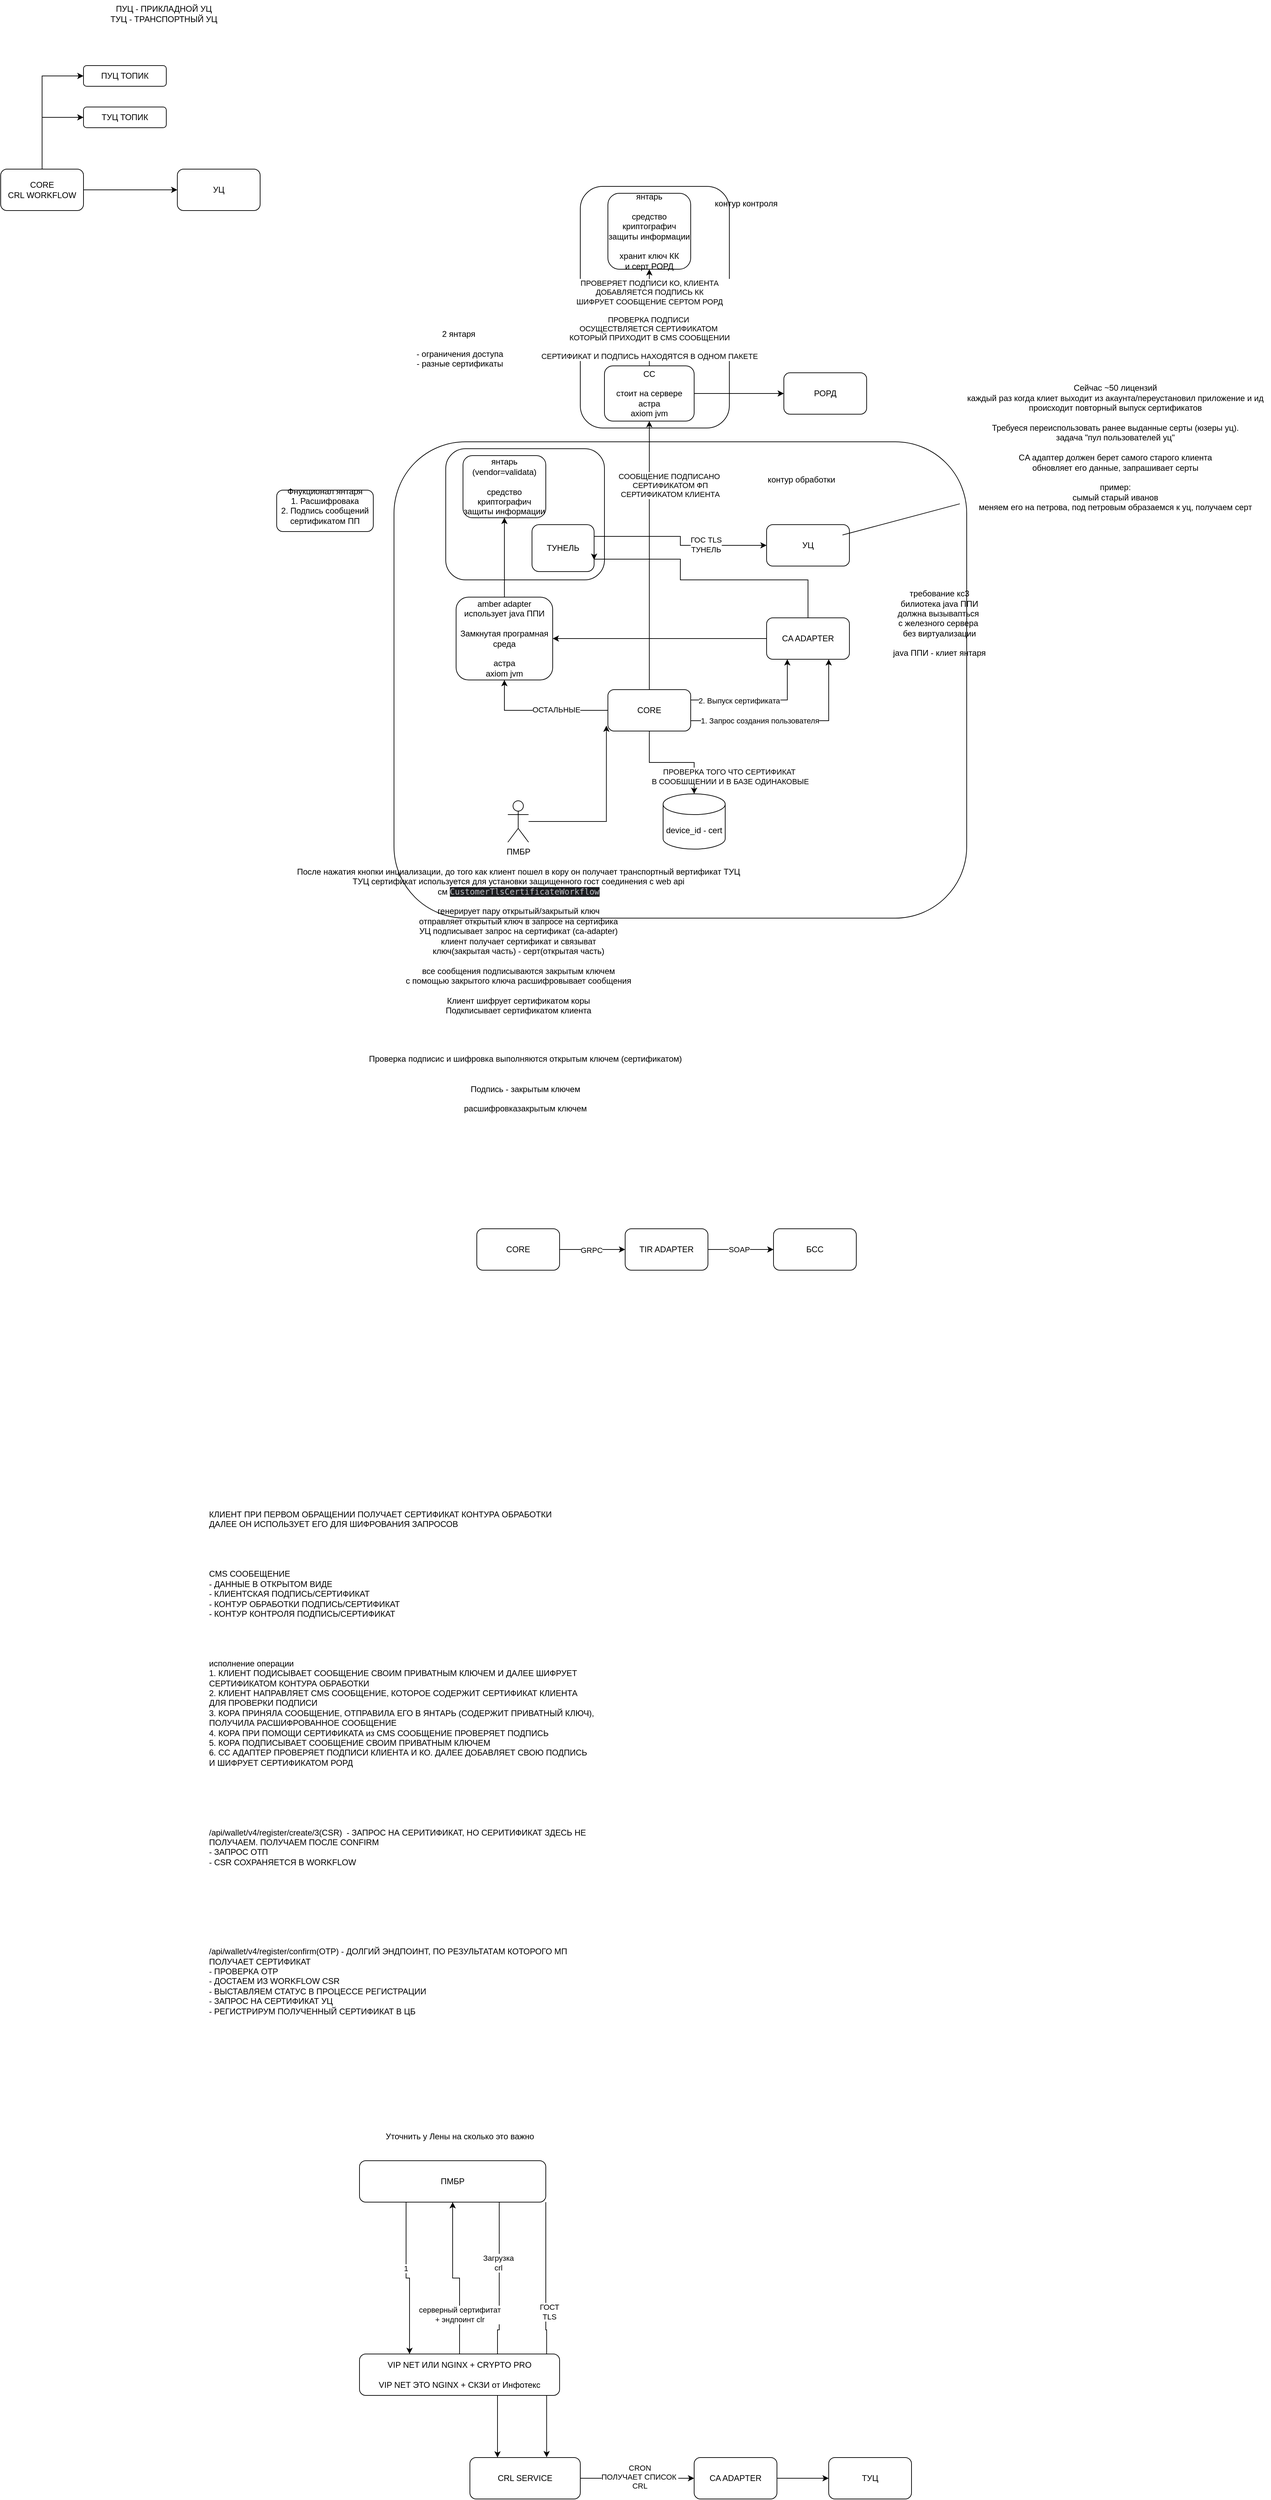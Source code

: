 <mxfile version="26.0.4" pages="3">
  <diagram name="Страница — 1" id="pgvcaZ0Rv6buhrO1yxXQ">
    <mxGraphModel dx="2257" dy="825" grid="1" gridSize="10" guides="1" tooltips="1" connect="1" arrows="1" fold="1" page="1" pageScale="1" pageWidth="827" pageHeight="1169" math="0" shadow="0">
      <root>
        <mxCell id="0" />
        <mxCell id="1" parent="0" />
        <mxCell id="4sIBM63_LyJVRaDMRHby-28" value="" style="rounded=1;whiteSpace=wrap;html=1;" parent="1" vertex="1">
          <mxGeometry x="40" y="750" width="830" height="690" as="geometry" />
        </mxCell>
        <mxCell id="4sIBM63_LyJVRaDMRHby-41" value="" style="rounded=1;whiteSpace=wrap;html=1;" parent="1" vertex="1">
          <mxGeometry x="115" y="760" width="230" height="190" as="geometry" />
        </mxCell>
        <mxCell id="4sIBM63_LyJVRaDMRHby-27" value="" style="rounded=1;whiteSpace=wrap;html=1;" parent="1" vertex="1">
          <mxGeometry x="310" y="380" width="216" height="350" as="geometry" />
        </mxCell>
        <mxCell id="4sIBM63_LyJVRaDMRHby-3" value="" style="edgeStyle=orthogonalEdgeStyle;rounded=0;orthogonalLoop=1;jettySize=auto;html=1;exitX=1;exitY=0.75;exitDx=0;exitDy=0;entryX=0.75;entryY=1;entryDx=0;entryDy=0;" parent="1" source="4sIBM63_LyJVRaDMRHby-1" target="4sIBM63_LyJVRaDMRHby-2" edge="1">
          <mxGeometry relative="1" as="geometry" />
        </mxCell>
        <mxCell id="4sIBM63_LyJVRaDMRHby-10" value="1. Запрос создания пользователя" style="edgeLabel;html=1;align=center;verticalAlign=middle;resizable=0;points=[];" parent="4sIBM63_LyJVRaDMRHby-3" vertex="1" connectable="0">
          <mxGeometry x="-0.263" y="1" relative="1" as="geometry">
            <mxPoint x="-7" y="1" as="offset" />
          </mxGeometry>
        </mxCell>
        <mxCell id="4sIBM63_LyJVRaDMRHby-5" value="" style="edgeStyle=orthogonalEdgeStyle;rounded=0;orthogonalLoop=1;jettySize=auto;html=1;" parent="1" source="4sIBM63_LyJVRaDMRHby-1" target="4sIBM63_LyJVRaDMRHby-4" edge="1">
          <mxGeometry relative="1" as="geometry" />
        </mxCell>
        <mxCell id="4sIBM63_LyJVRaDMRHby-48" value="СООБЩЕНИЕ ПОДПИСАНО&amp;nbsp;&lt;div&gt;СЕРТИФИКАТОМ ФП&lt;/div&gt;&lt;div&gt;СЕРТИФИКАТОМ КЛИЕНТА&lt;/div&gt;" style="edgeLabel;html=1;align=center;verticalAlign=middle;resizable=0;points=[];" parent="4sIBM63_LyJVRaDMRHby-5" vertex="1" connectable="0">
          <mxGeometry x="0.406" relative="1" as="geometry">
            <mxPoint x="30" y="-23" as="offset" />
          </mxGeometry>
        </mxCell>
        <mxCell id="4sIBM63_LyJVRaDMRHby-12" value="" style="edgeStyle=orthogonalEdgeStyle;rounded=0;orthogonalLoop=1;jettySize=auto;html=1;" parent="1" source="4sIBM63_LyJVRaDMRHby-1" target="4sIBM63_LyJVRaDMRHby-11" edge="1">
          <mxGeometry relative="1" as="geometry" />
        </mxCell>
        <mxCell id="4sIBM63_LyJVRaDMRHby-50" value="ПРОВЕРКА ТОГО ЧТО СЕРТИФИКАТ&amp;nbsp;&lt;div&gt;В СООБШЩЕНИИ И В БАЗЕ ОДИНАКОВЫЕ&lt;/div&gt;" style="edgeLabel;html=1;align=center;verticalAlign=middle;resizable=0;points=[];" parent="4sIBM63_LyJVRaDMRHby-12" vertex="1" connectable="0">
          <mxGeometry x="0.036" relative="1" as="geometry">
            <mxPoint x="81" y="20" as="offset" />
          </mxGeometry>
        </mxCell>
        <mxCell id="4sIBM63_LyJVRaDMRHby-14" value="" style="edgeStyle=orthogonalEdgeStyle;rounded=0;orthogonalLoop=1;jettySize=auto;html=1;" parent="1" source="4sIBM63_LyJVRaDMRHby-1" target="4sIBM63_LyJVRaDMRHby-13" edge="1">
          <mxGeometry relative="1" as="geometry" />
        </mxCell>
        <mxCell id="4sIBM63_LyJVRaDMRHby-46" value="ОСТАЛЬНЫЕ" style="edgeLabel;html=1;align=center;verticalAlign=middle;resizable=0;points=[];" parent="4sIBM63_LyJVRaDMRHby-14" vertex="1" connectable="0">
          <mxGeometry x="-0.223" y="-1" relative="1" as="geometry">
            <mxPoint as="offset" />
          </mxGeometry>
        </mxCell>
        <mxCell id="pcI6uLumDVg8t84by_lJ-2" style="edgeStyle=orthogonalEdgeStyle;rounded=0;orthogonalLoop=1;jettySize=auto;html=1;exitX=1;exitY=0.25;exitDx=0;exitDy=0;entryX=0.25;entryY=1;entryDx=0;entryDy=0;" parent="1" source="4sIBM63_LyJVRaDMRHby-1" target="4sIBM63_LyJVRaDMRHby-2" edge="1">
          <mxGeometry relative="1" as="geometry" />
        </mxCell>
        <mxCell id="pcI6uLumDVg8t84by_lJ-3" value="2. Выпуск сертификата" style="edgeLabel;html=1;align=center;verticalAlign=middle;resizable=0;points=[];" parent="pcI6uLumDVg8t84by_lJ-2" vertex="1" connectable="0">
          <mxGeometry x="-0.571" y="-1" relative="1" as="geometry">
            <mxPoint x="27" as="offset" />
          </mxGeometry>
        </mxCell>
        <mxCell id="4sIBM63_LyJVRaDMRHby-1" value="CORE" style="rounded=1;whiteSpace=wrap;html=1;" parent="1" vertex="1">
          <mxGeometry x="350" y="1109" width="120" height="60" as="geometry" />
        </mxCell>
        <mxCell id="4sIBM63_LyJVRaDMRHby-23" style="edgeStyle=orthogonalEdgeStyle;rounded=0;orthogonalLoop=1;jettySize=auto;html=1;entryX=1;entryY=0.5;entryDx=0;entryDy=0;" parent="1" source="4sIBM63_LyJVRaDMRHby-2" target="4sIBM63_LyJVRaDMRHby-13" edge="1">
          <mxGeometry relative="1" as="geometry" />
        </mxCell>
        <mxCell id="4sIBM63_LyJVRaDMRHby-2" value="CA ADAPTER" style="whiteSpace=wrap;html=1;rounded=1;" parent="1" vertex="1">
          <mxGeometry x="580" y="1005" width="120" height="60" as="geometry" />
        </mxCell>
        <mxCell id="4sIBM63_LyJVRaDMRHby-7" value="" style="edgeStyle=orthogonalEdgeStyle;rounded=0;orthogonalLoop=1;jettySize=auto;html=1;" parent="1" source="4sIBM63_LyJVRaDMRHby-4" target="4sIBM63_LyJVRaDMRHby-6" edge="1">
          <mxGeometry relative="1" as="geometry" />
        </mxCell>
        <mxCell id="4sIBM63_LyJVRaDMRHby-49" value="&lt;div&gt;ПРОВЕРЯЕТ ПОДПИСИ КО, КЛИЕНТА&lt;/div&gt;ДОБАВЛЯЕТСЯ ПОДПИСЬ КК&lt;div&gt;ШИФРУЕТ СООБЩЕНИЕ СЕРТОМ РОРД&lt;/div&gt;&lt;div&gt;&lt;br&gt;&lt;/div&gt;&lt;div&gt;ПРОВЕРКА ПОДПИСИ&amp;nbsp;&lt;/div&gt;&lt;div&gt;ОСУЩЕСТВЛЯЕТСЯ СЕРТИФИКАТОМ&amp;nbsp;&lt;/div&gt;&lt;div&gt;КОТОРЫЙ ПРИХОДИТ В CMS СООБЩЕНИИ&lt;/div&gt;&lt;div&gt;&lt;br&gt;&lt;/div&gt;&lt;div&gt;СЕРТИФИКАТ И ПОДПИСЬ НАХОДЯТСЯ В ОДНОМ ПАКЕТЕ&lt;/div&gt;" style="edgeLabel;html=1;align=center;verticalAlign=middle;resizable=0;points=[];" parent="4sIBM63_LyJVRaDMRHby-7" vertex="1" connectable="0">
          <mxGeometry x="-0.046" relative="1" as="geometry">
            <mxPoint as="offset" />
          </mxGeometry>
        </mxCell>
        <mxCell id="4sIBM63_LyJVRaDMRHby-9" value="" style="edgeStyle=orthogonalEdgeStyle;rounded=0;orthogonalLoop=1;jettySize=auto;html=1;" parent="1" source="4sIBM63_LyJVRaDMRHby-4" target="4sIBM63_LyJVRaDMRHby-8" edge="1">
          <mxGeometry relative="1" as="geometry" />
        </mxCell>
        <mxCell id="4sIBM63_LyJVRaDMRHby-4" value="CC&lt;div&gt;&lt;br&gt;&lt;/div&gt;&lt;div&gt;стоит на сервере&lt;/div&gt;&lt;div&gt;астра&lt;/div&gt;&lt;div&gt;axiom jvm&lt;/div&gt;" style="whiteSpace=wrap;html=1;rounded=1;" parent="1" vertex="1">
          <mxGeometry x="345" y="640" width="130" height="80" as="geometry" />
        </mxCell>
        <mxCell id="4sIBM63_LyJVRaDMRHby-6" value="янтарь&lt;div&gt;&lt;br&gt;&lt;/div&gt;&lt;div&gt;средство криптографич защиты информации&lt;/div&gt;&lt;div&gt;&lt;br&gt;&lt;/div&gt;&lt;div&gt;хранит ключ КК&lt;/div&gt;&lt;div&gt;и серт РОРД&lt;/div&gt;" style="whiteSpace=wrap;html=1;rounded=1;" parent="1" vertex="1">
          <mxGeometry x="350" y="390" width="120" height="110" as="geometry" />
        </mxCell>
        <mxCell id="4sIBM63_LyJVRaDMRHby-8" value="РОРД" style="whiteSpace=wrap;html=1;rounded=1;" parent="1" vertex="1">
          <mxGeometry x="605" y="650" width="120" height="60" as="geometry" />
        </mxCell>
        <mxCell id="4sIBM63_LyJVRaDMRHby-11" value="device_id - cert" style="shape=cylinder3;whiteSpace=wrap;html=1;boundedLbl=1;backgroundOutline=1;size=15;" parent="1" vertex="1">
          <mxGeometry x="430" y="1260" width="90" height="80" as="geometry" />
        </mxCell>
        <mxCell id="4sIBM63_LyJVRaDMRHby-26" value="" style="edgeStyle=orthogonalEdgeStyle;rounded=0;orthogonalLoop=1;jettySize=auto;html=1;" parent="1" source="4sIBM63_LyJVRaDMRHby-13" target="4sIBM63_LyJVRaDMRHby-25" edge="1">
          <mxGeometry relative="1" as="geometry" />
        </mxCell>
        <mxCell id="4sIBM63_LyJVRaDMRHby-13" value="amber adapter&lt;div&gt;использует java ППИ&lt;/div&gt;&lt;div&gt;&lt;div&gt;&lt;br&gt;&lt;/div&gt;&lt;div&gt;Замкнутая програмная среда&lt;/div&gt;&lt;div&gt;&lt;br&gt;&lt;/div&gt;&lt;div&gt;&lt;div&gt;астра&lt;/div&gt;&lt;div&gt;axiom jvm&lt;/div&gt;&lt;/div&gt;&lt;/div&gt;" style="whiteSpace=wrap;html=1;rounded=1;" parent="1" vertex="1">
          <mxGeometry x="130" y="975" width="140" height="120" as="geometry" />
        </mxCell>
        <mxCell id="4sIBM63_LyJVRaDMRHby-17" value="ПМБР&lt;div&gt;&lt;br&gt;&lt;/div&gt;&lt;div&gt;После нажатия кнопки инциализации, до того как клиент пошел в кору он получает транспортный вертификат ТУЦ&lt;/div&gt;&lt;div&gt;ТУЦ сертификат используется для установки защищенного гост соединения с web api&lt;br&gt;см&amp;nbsp;&lt;span style=&quot;font-family: &amp;quot;JetBrains Mono&amp;quot;, monospace; background-color: rgb(30, 31, 34); color: rgb(188, 190, 196);&quot;&gt;CustomerTlsCertificateWorkflow&lt;/span&gt;&lt;/div&gt;&lt;div&gt;&lt;br&gt;&lt;/div&gt;&lt;div&gt;генерирует пару открытый/закрытый ключ&lt;/div&gt;&lt;div&gt;отправляет открытый ключ в запросе на сертифика&lt;/div&gt;&lt;div&gt;УЦ подписывает запрос на сертификат (ca-adapter)&lt;/div&gt;&lt;div&gt;клиент получает сертификат и связыват&lt;/div&gt;&lt;div&gt;ключ(закрытая часть) - серт(открытая часть)&lt;/div&gt;&lt;div&gt;&lt;br&gt;&lt;/div&gt;&lt;div&gt;все сообщения подписываются закрытым ключем&lt;/div&gt;&lt;div&gt;с помощью закрытого ключа расшифровывает сообщения&lt;/div&gt;&lt;div&gt;&lt;br&gt;&lt;/div&gt;&lt;div&gt;Клиент шифрует сертификатом коры&lt;/div&gt;&lt;div&gt;Подкписывает сертификатом клиента&lt;/div&gt;&lt;div&gt;&lt;br&gt;&lt;/div&gt;" style="shape=umlActor;verticalLabelPosition=bottom;verticalAlign=top;html=1;outlineConnect=0;" parent="1" vertex="1">
          <mxGeometry x="205" y="1270" width="30" height="60" as="geometry" />
        </mxCell>
        <mxCell id="4sIBM63_LyJVRaDMRHby-22" style="edgeStyle=orthogonalEdgeStyle;rounded=0;orthogonalLoop=1;jettySize=auto;html=1;entryX=-0.018;entryY=0.868;entryDx=0;entryDy=0;entryPerimeter=0;" parent="1" source="4sIBM63_LyJVRaDMRHby-17" target="4sIBM63_LyJVRaDMRHby-1" edge="1">
          <mxGeometry relative="1" as="geometry" />
        </mxCell>
        <mxCell id="4sIBM63_LyJVRaDMRHby-25" value="янтарь (vendor=validata)&lt;div&gt;&lt;br&gt;&lt;/div&gt;&lt;div&gt;средство криптографич защиты информации&lt;/div&gt;" style="whiteSpace=wrap;html=1;rounded=1;" parent="1" vertex="1">
          <mxGeometry x="140" y="770" width="120" height="90" as="geometry" />
        </mxCell>
        <mxCell id="4sIBM63_LyJVRaDMRHby-29" value="контур контроля" style="text;html=1;align=center;verticalAlign=middle;resizable=0;points=[];autosize=1;strokeColor=none;fillColor=none;" parent="1" vertex="1">
          <mxGeometry x="495" y="390" width="110" height="30" as="geometry" />
        </mxCell>
        <mxCell id="4sIBM63_LyJVRaDMRHby-30" value="контур обработки" style="text;html=1;align=center;verticalAlign=middle;resizable=0;points=[];autosize=1;strokeColor=none;fillColor=none;" parent="1" vertex="1">
          <mxGeometry x="570" y="790" width="120" height="30" as="geometry" />
        </mxCell>
        <mxCell id="4sIBM63_LyJVRaDMRHby-31" value="требование кс3&lt;div&gt;билиотека java ППИ&lt;/div&gt;&lt;div&gt;должна вызывапться&amp;nbsp;&lt;/div&gt;&lt;div&gt;с железного сервера&amp;nbsp;&lt;/div&gt;&lt;div&gt;без виртуализации&lt;/div&gt;&lt;div&gt;&lt;br&gt;&lt;/div&gt;&lt;div&gt;java ППИ - клиет янтаря&lt;/div&gt;" style="text;html=1;align=center;verticalAlign=middle;resizable=0;points=[];autosize=1;strokeColor=none;fillColor=none;" parent="1" vertex="1">
          <mxGeometry x="750" y="958" width="160" height="110" as="geometry" />
        </mxCell>
        <mxCell id="4sIBM63_LyJVRaDMRHby-32" value="2 янтаря&amp;nbsp;&lt;div&gt;&lt;br&gt;&lt;/div&gt;&lt;div&gt;- ограничения доступа&lt;/div&gt;&lt;div&gt;- разные сертификаты&lt;/div&gt;" style="text;html=1;align=center;verticalAlign=middle;resizable=0;points=[];autosize=1;strokeColor=none;fillColor=none;" parent="1" vertex="1">
          <mxGeometry x="60" y="580" width="150" height="70" as="geometry" />
        </mxCell>
        <mxCell id="4sIBM63_LyJVRaDMRHby-35" value="УЦ" style="whiteSpace=wrap;html=1;rounded=1;" parent="1" vertex="1">
          <mxGeometry x="580" y="870" width="120" height="60" as="geometry" />
        </mxCell>
        <mxCell id="4sIBM63_LyJVRaDMRHby-44" style="edgeStyle=orthogonalEdgeStyle;rounded=0;orthogonalLoop=1;jettySize=auto;html=1;exitX=1;exitY=0.25;exitDx=0;exitDy=0;entryX=0;entryY=0.5;entryDx=0;entryDy=0;" parent="1" source="4sIBM63_LyJVRaDMRHby-38" target="4sIBM63_LyJVRaDMRHby-35" edge="1">
          <mxGeometry relative="1" as="geometry" />
        </mxCell>
        <mxCell id="4sIBM63_LyJVRaDMRHby-45" value="ГОС TLS&lt;div&gt;ТУНЕЛЬ&lt;/div&gt;" style="edgeLabel;html=1;align=center;verticalAlign=middle;resizable=0;points=[];" parent="4sIBM63_LyJVRaDMRHby-44" vertex="1" connectable="0">
          <mxGeometry x="0.33" y="1" relative="1" as="geometry">
            <mxPoint as="offset" />
          </mxGeometry>
        </mxCell>
        <mxCell id="4sIBM63_LyJVRaDMRHby-38" value="ТУНЕЛЬ" style="whiteSpace=wrap;html=1;rounded=1;" parent="1" vertex="1">
          <mxGeometry x="240" y="870" width="90" height="68" as="geometry" />
        </mxCell>
        <mxCell id="4sIBM63_LyJVRaDMRHby-43" style="edgeStyle=orthogonalEdgeStyle;rounded=0;orthogonalLoop=1;jettySize=auto;html=1;entryX=1;entryY=0.75;entryDx=0;entryDy=0;" parent="1" source="4sIBM63_LyJVRaDMRHby-2" target="4sIBM63_LyJVRaDMRHby-38" edge="1">
          <mxGeometry relative="1" as="geometry">
            <Array as="points">
              <mxPoint x="640" y="950" />
              <mxPoint x="455" y="950" />
              <mxPoint x="455" y="920" />
              <mxPoint x="330" y="920" />
            </Array>
          </mxGeometry>
        </mxCell>
        <mxCell id="4sIBM63_LyJVRaDMRHby-47" value="Фнукционал янтаря&lt;div&gt;1. Расшифровака&lt;/div&gt;&lt;div&gt;2. Подпись сообщений сертификатом ПП&lt;/div&gt;&lt;div&gt;&lt;br&gt;&lt;/div&gt;" style="rounded=1;whiteSpace=wrap;html=1;" parent="1" vertex="1">
          <mxGeometry x="-130" y="820" width="140" height="60" as="geometry" />
        </mxCell>
        <mxCell id="4sIBM63_LyJVRaDMRHby-51" value="Проверка подписис и шифровка выполняются открытым ключем (сертификатом)&lt;div&gt;&lt;br&gt;&lt;/div&gt;&lt;div&gt;&lt;br&gt;&lt;/div&gt;&lt;div&gt;Подпись - закрытым ключем&lt;/div&gt;&lt;div&gt;&lt;br&gt;&lt;/div&gt;&lt;div&gt;расшифровказакрытым ключем&lt;/div&gt;" style="text;html=1;align=center;verticalAlign=middle;resizable=0;points=[];autosize=1;strokeColor=none;fillColor=none;" parent="1" vertex="1">
          <mxGeometry x="-10" y="1630" width="480" height="100" as="geometry" />
        </mxCell>
        <mxCell id="uIm1Y0EgrWgQWR7Xcj3S-1" value="Сейчас ~50 лицензий&lt;div&gt;каждый раз когда клиет выходит из акаунта/переустановил приложение и ид&lt;/div&gt;&lt;div&gt;происходит повторный выпуск сертификатов&lt;/div&gt;&lt;div&gt;&lt;br&gt;&lt;/div&gt;&lt;div&gt;Требуеся переиспользовать ранее выданные серты (юзеры уц).&lt;/div&gt;&lt;div&gt;задача &quot;пул пользователей уц&quot;&lt;/div&gt;&lt;div&gt;&lt;br&gt;&lt;/div&gt;&lt;div&gt;CA адаптер должен берет самого старого клиента&lt;/div&gt;&lt;div&gt;обновляет его данные, запрашивает серты&lt;/div&gt;&lt;div&gt;&lt;br&gt;&lt;/div&gt;&lt;div&gt;пример:&lt;/div&gt;&lt;div&gt;сымый старый иванов&lt;/div&gt;&lt;div&gt;меняем его на петрова, под петровым образаемся к уц, получаем серт&lt;/div&gt;&lt;div&gt;&lt;br&gt;&lt;/div&gt;&lt;div&gt;&lt;br&gt;&lt;/div&gt;&lt;div&gt;&lt;br&gt;&lt;/div&gt;" style="text;html=1;align=center;verticalAlign=middle;resizable=0;points=[];autosize=1;strokeColor=none;fillColor=none;" parent="1" vertex="1">
          <mxGeometry x="860" y="660" width="450" height="240" as="geometry" />
        </mxCell>
        <mxCell id="uIm1Y0EgrWgQWR7Xcj3S-2" value="" style="endArrow=none;html=1;rounded=0;" parent="1" target="uIm1Y0EgrWgQWR7Xcj3S-1" edge="1">
          <mxGeometry width="50" height="50" relative="1" as="geometry">
            <mxPoint x="690" y="885" as="sourcePoint" />
            <mxPoint x="740" y="835" as="targetPoint" />
          </mxGeometry>
        </mxCell>
        <mxCell id="uIm1Y0EgrWgQWR7Xcj3S-3" value="БСС" style="rounded=1;whiteSpace=wrap;html=1;" parent="1" vertex="1">
          <mxGeometry x="590" y="1890" width="120" height="60" as="geometry" />
        </mxCell>
        <mxCell id="uIm1Y0EgrWgQWR7Xcj3S-8" value="" style="edgeStyle=orthogonalEdgeStyle;rounded=0;orthogonalLoop=1;jettySize=auto;html=1;" parent="1" source="uIm1Y0EgrWgQWR7Xcj3S-4" target="uIm1Y0EgrWgQWR7Xcj3S-5" edge="1">
          <mxGeometry relative="1" as="geometry" />
        </mxCell>
        <mxCell id="uIm1Y0EgrWgQWR7Xcj3S-9" value="GRPC" style="edgeLabel;html=1;align=center;verticalAlign=middle;resizable=0;points=[];" parent="uIm1Y0EgrWgQWR7Xcj3S-8" vertex="1" connectable="0">
          <mxGeometry x="-0.036" y="-1" relative="1" as="geometry">
            <mxPoint as="offset" />
          </mxGeometry>
        </mxCell>
        <mxCell id="uIm1Y0EgrWgQWR7Xcj3S-4" value="CORE" style="rounded=1;whiteSpace=wrap;html=1;" parent="1" vertex="1">
          <mxGeometry x="160" y="1890" width="120" height="60" as="geometry" />
        </mxCell>
        <mxCell id="uIm1Y0EgrWgQWR7Xcj3S-6" value="" style="edgeStyle=orthogonalEdgeStyle;rounded=0;orthogonalLoop=1;jettySize=auto;html=1;" parent="1" source="uIm1Y0EgrWgQWR7Xcj3S-5" target="uIm1Y0EgrWgQWR7Xcj3S-3" edge="1">
          <mxGeometry relative="1" as="geometry" />
        </mxCell>
        <mxCell id="uIm1Y0EgrWgQWR7Xcj3S-7" value="SOAP" style="edgeLabel;html=1;align=center;verticalAlign=middle;resizable=0;points=[];" parent="uIm1Y0EgrWgQWR7Xcj3S-6" vertex="1" connectable="0">
          <mxGeometry x="0.475" y="-1" relative="1" as="geometry">
            <mxPoint x="-25" y="-1" as="offset" />
          </mxGeometry>
        </mxCell>
        <mxCell id="uIm1Y0EgrWgQWR7Xcj3S-5" value="TIR ADAPTER" style="rounded=1;whiteSpace=wrap;html=1;" parent="1" vertex="1">
          <mxGeometry x="375" y="1890" width="120" height="60" as="geometry" />
        </mxCell>
        <mxCell id="UknL3V866Mz8AX77sruj-1" value="КЛИЕНТ ПРИ ПЕРВОМ ОБРАЩЕНИИ ПОЛУЧАЕТ СЕРТИФИКАТ КОНТУРА ОБРАБОТКИ&#xa;ДАЛЕЕ ОН ИСПОЛЬЗУЕТ ЕГО ДЛЯ ШИФРОВАНИЯ ЗАПРОСОВ&#xa;&#xa;&#xa;&#xa;&#xa;CMS СООБЕЩЕНИЕ&#xa;- ДАННЫЕ В ОТКРЫТОМ ВИДЕ&#xa;- КЛИЕНТСКАЯ ПОДПИСЬ/СЕРТИФИКАТ&#xa;- КОНТУР ОБРАБОТКИ ПОДПИСЬ/СЕРТИФИКАТ&#xa;- КОНТУР КОНТРОЛЯ ПОДПИСЬ/СЕРТИФИКАТ&#xa;&#xa;&#xa;&#xa;&#xa;исполнение операции&#xa;1. КЛИЕНТ ПОДИСЫВАЕТ СООБЩЕНИЕ СВОИМ ПРИВАТНЫМ КЛЮЧЕМ И ДАЛЕЕ ШИФРУЕТ СЕРТИФИКАТОМ КОНТУРА ОБРАБОТКИ&#xa;2. КЛИЕНТ НАПРАВЛЯЕТ CMS СООБЩЕНИЕ, КОТОРОЕ СОДЕРЖИТ СЕРТИФИКАТ КЛИЕНТА ДЛЯ ПРОВЕРКИ ПОДПИСИ&#xa;3. КОРА ПРИНЯЛА СООБЩЕНИЕ, ОТПРАВИЛА ЕГО В ЯНТАРЬ (СОДЕРЖИТ ПРИВАТНЫЙ КЛЮЧ), ПОЛУЧИЛА РАСШИФРОВАННОЕ СООБЩЕНИЕ&#xa;4. КОРА ПРИ ПОМОЩИ СЕРТИФИКАТА из CMS СООБЩЕНИЕ ПРОВЕРЯЕТ ПОДПИСЬ&#xa;5. КОРА ПОДПИСЫВАЕТ СООБЩЕНИЕ СВОИМ ПРИВАТНЫМ КЛЮЧЕМ&#xa;6. СС АДАПТЕР ПРОВЕРЯЕТ ПОДПИСИ КЛИЕНТА И КО. ДАЛЕЕ ДОБАВЛЯЕТ СВОЮ ПОДПИСЬ И ШИФРУЕТ СЕРТИФИКАТОМ РОРД&#xa;&#xa;&#xa;&#xa;&#xa;&#xa;&#xa;/api/wallet/v4/register/create/3(CSR)  - ЗАПРОС НА СЕРИТИФИКАТ, НО СЕРИТИФИКАТ ЗДЕСЬ НЕ ПОЛУЧАЕМ. ПОЛУЧАЕМ ПОСЛЕ CONFIRM&#xa;- ЗАПРОС ОТП&#xa;- CSR СОХРАНЯЕТСЯ В WORKFLOW&#xa;&#xa;&#xa;&#xa;&#xa;&#xa;&#xa;&#xa;&#xa;/api/wallet/v4/register/confirm(OTP) - ДОЛГИЙ ЭНДПОИНТ, ПО РЕЗУЛЬТАТАМ КОТОРОГО МП ПОЛУЧАЕТ СЕРТИФИКАТ&#xa;- ПРОВЕРКА OTP&#xa;- ДОСТАЕМ ИЗ WORKFLOW CSR&#xa;- ВЫСТАВЛЯЕМ СТАТУС В ПРОЦЕССЕ РЕГИСТРАЦИИ&#xa;- ЗАПРОС НА СЕРТИФИКАТ УЦ&#xa;- РЕГИСТРИРУМ ПОЛУЧЕННЫЙ СЕРТИФИКАТ В ЦБ" style="text;whiteSpace=wrap;" parent="1" vertex="1">
          <mxGeometry x="-230" y="2290" width="560" height="760" as="geometry" />
        </mxCell>
        <mxCell id="dq57_j2vLdb_g1SHtbGU-1" value="" style="edgeStyle=orthogonalEdgeStyle;rounded=0;orthogonalLoop=1;jettySize=auto;html=1;" parent="1" source="dq57_j2vLdb_g1SHtbGU-4" target="dq57_j2vLdb_g1SHtbGU-5" edge="1">
          <mxGeometry relative="1" as="geometry" />
        </mxCell>
        <mxCell id="dq57_j2vLdb_g1SHtbGU-2" style="edgeStyle=orthogonalEdgeStyle;rounded=0;orthogonalLoop=1;jettySize=auto;html=1;entryX=0;entryY=0.5;entryDx=0;entryDy=0;" parent="1" source="dq57_j2vLdb_g1SHtbGU-4" target="dq57_j2vLdb_g1SHtbGU-7" edge="1">
          <mxGeometry relative="1" as="geometry" />
        </mxCell>
        <mxCell id="dq57_j2vLdb_g1SHtbGU-3" style="edgeStyle=orthogonalEdgeStyle;rounded=0;orthogonalLoop=1;jettySize=auto;html=1;entryX=0;entryY=0.5;entryDx=0;entryDy=0;" parent="1" source="dq57_j2vLdb_g1SHtbGU-4" target="dq57_j2vLdb_g1SHtbGU-6" edge="1">
          <mxGeometry relative="1" as="geometry" />
        </mxCell>
        <mxCell id="dq57_j2vLdb_g1SHtbGU-4" value="CORE&lt;br&gt;CRL WORKFLOW" style="rounded=1;whiteSpace=wrap;html=1;" parent="1" vertex="1">
          <mxGeometry x="-530" y="355" width="120" height="60" as="geometry" />
        </mxCell>
        <mxCell id="dq57_j2vLdb_g1SHtbGU-5" value="УЦ" style="whiteSpace=wrap;html=1;rounded=1;" parent="1" vertex="1">
          <mxGeometry x="-274" y="355" width="120" height="60" as="geometry" />
        </mxCell>
        <mxCell id="dq57_j2vLdb_g1SHtbGU-6" value="ПУЦ ТОПИК" style="rounded=1;whiteSpace=wrap;html=1;" parent="1" vertex="1">
          <mxGeometry x="-410" y="205" width="120" height="30" as="geometry" />
        </mxCell>
        <mxCell id="dq57_j2vLdb_g1SHtbGU-7" value="ТУЦ ТОПИК" style="rounded=1;whiteSpace=wrap;html=1;" parent="1" vertex="1">
          <mxGeometry x="-410" y="265" width="120" height="30" as="geometry" />
        </mxCell>
        <mxCell id="dq57_j2vLdb_g1SHtbGU-8" value="ПУЦ - ПРИКЛАДНОЙ УЦ&lt;div&gt;ТУЦ - ТРАНСПОРТНЫЙ УЦ&lt;/div&gt;" style="text;html=1;align=center;verticalAlign=middle;resizable=0;points=[];autosize=1;strokeColor=none;fillColor=none;" parent="1" vertex="1">
          <mxGeometry x="-384" y="110" width="180" height="40" as="geometry" />
        </mxCell>
        <mxCell id="FtwS1VE2ofwAxsUsAAHx-10" style="edgeStyle=orthogonalEdgeStyle;rounded=0;orthogonalLoop=1;jettySize=auto;html=1;entryX=0.25;entryY=0;entryDx=0;entryDy=0;exitX=0.25;exitY=1;exitDx=0;exitDy=0;" parent="1" source="FtwS1VE2ofwAxsUsAAHx-2" target="FtwS1VE2ofwAxsUsAAHx-7" edge="1">
          <mxGeometry relative="1" as="geometry" />
        </mxCell>
        <mxCell id="FtwS1VE2ofwAxsUsAAHx-11" value="1" style="edgeLabel;html=1;align=center;verticalAlign=middle;resizable=0;points=[];" parent="FtwS1VE2ofwAxsUsAAHx-10" vertex="1" connectable="0">
          <mxGeometry x="-0.152" y="-1" relative="1" as="geometry">
            <mxPoint as="offset" />
          </mxGeometry>
        </mxCell>
        <mxCell id="FtwS1VE2ofwAxsUsAAHx-17" style="edgeStyle=orthogonalEdgeStyle;rounded=0;orthogonalLoop=1;jettySize=auto;html=1;exitX=0.75;exitY=1;exitDx=0;exitDy=0;entryX=0.25;entryY=0;entryDx=0;entryDy=0;" parent="1" source="FtwS1VE2ofwAxsUsAAHx-2" target="FtwS1VE2ofwAxsUsAAHx-22" edge="1">
          <mxGeometry relative="1" as="geometry" />
        </mxCell>
        <mxCell id="FtwS1VE2ofwAxsUsAAHx-18" value="Загрузка&lt;br&gt;crl" style="edgeLabel;html=1;align=center;verticalAlign=middle;resizable=0;points=[];" parent="FtwS1VE2ofwAxsUsAAHx-17" vertex="1" connectable="0">
          <mxGeometry x="-0.412" relative="1" as="geometry">
            <mxPoint x="-2" y="-22" as="offset" />
          </mxGeometry>
        </mxCell>
        <mxCell id="FtwS1VE2ofwAxsUsAAHx-19" style="edgeStyle=orthogonalEdgeStyle;rounded=0;orthogonalLoop=1;jettySize=auto;html=1;exitX=1;exitY=1;exitDx=0;exitDy=0;entryX=0.695;entryY=-0.007;entryDx=0;entryDy=0;entryPerimeter=0;" parent="1" source="FtwS1VE2ofwAxsUsAAHx-2" target="FtwS1VE2ofwAxsUsAAHx-22" edge="1">
          <mxGeometry relative="1" as="geometry" />
        </mxCell>
        <mxCell id="FtwS1VE2ofwAxsUsAAHx-2" value="ПМБР" style="rounded=1;whiteSpace=wrap;html=1;" parent="1" vertex="1">
          <mxGeometry x="-10" y="3240" width="270" height="60" as="geometry" />
        </mxCell>
        <mxCell id="FtwS1VE2ofwAxsUsAAHx-5" value="" style="edgeStyle=orthogonalEdgeStyle;rounded=0;orthogonalLoop=1;jettySize=auto;html=1;" parent="1" source="FtwS1VE2ofwAxsUsAAHx-3" target="FtwS1VE2ofwAxsUsAAHx-4" edge="1">
          <mxGeometry relative="1" as="geometry" />
        </mxCell>
        <mxCell id="FtwS1VE2ofwAxsUsAAHx-3" value="CA ADAPTER" style="rounded=1;whiteSpace=wrap;html=1;" parent="1" vertex="1">
          <mxGeometry x="475" y="3670" width="120" height="60" as="geometry" />
        </mxCell>
        <mxCell id="FtwS1VE2ofwAxsUsAAHx-4" value="ТУЦ" style="whiteSpace=wrap;html=1;rounded=1;" parent="1" vertex="1">
          <mxGeometry x="670" y="3670" width="120" height="60" as="geometry" />
        </mxCell>
        <mxCell id="FtwS1VE2ofwAxsUsAAHx-8" value="" style="edgeStyle=orthogonalEdgeStyle;rounded=0;orthogonalLoop=1;jettySize=auto;html=1;exitX=1;exitY=0.5;exitDx=0;exitDy=0;" parent="1" source="FtwS1VE2ofwAxsUsAAHx-22" target="FtwS1VE2ofwAxsUsAAHx-3" edge="1">
          <mxGeometry relative="1" as="geometry" />
        </mxCell>
        <mxCell id="FtwS1VE2ofwAxsUsAAHx-9" value="CRON&lt;div&gt;ПОЛУЧАЕТ СПИСОК&amp;nbsp;&lt;/div&gt;&lt;div&gt;CRL&lt;/div&gt;" style="edgeLabel;html=1;align=center;verticalAlign=middle;resizable=0;points=[];" parent="FtwS1VE2ofwAxsUsAAHx-8" vertex="1" connectable="0">
          <mxGeometry x="0.037" y="2" relative="1" as="geometry">
            <mxPoint as="offset" />
          </mxGeometry>
        </mxCell>
        <mxCell id="FtwS1VE2ofwAxsUsAAHx-13" value="серверный сертифитат&lt;br&gt;+ эндпоинт clr" style="edgeStyle=orthogonalEdgeStyle;rounded=0;orthogonalLoop=1;jettySize=auto;html=1;entryX=0.5;entryY=1;entryDx=0;entryDy=0;" parent="1" source="FtwS1VE2ofwAxsUsAAHx-7" target="FtwS1VE2ofwAxsUsAAHx-2" edge="1">
          <mxGeometry x="-0.5" relative="1" as="geometry">
            <mxPoint as="offset" />
          </mxGeometry>
        </mxCell>
        <mxCell id="FtwS1VE2ofwAxsUsAAHx-7" value="VIP NET ИЛИ NGINX + CRYPTO PRO&lt;br&gt;&lt;br&gt;VIP NET ЭТО NGINX + СКЗИ от Инфотекс" style="rounded=1;whiteSpace=wrap;html=1;" parent="1" vertex="1">
          <mxGeometry x="-10" y="3520" width="290" height="60" as="geometry" />
        </mxCell>
        <mxCell id="FtwS1VE2ofwAxsUsAAHx-14" value="ГОСТ &lt;br&gt;TLS" style="edgeLabel;html=1;align=center;verticalAlign=middle;resizable=0;points=[];" parent="1" vertex="1" connectable="0">
          <mxGeometry x="330" y="3459.997" as="geometry">
            <mxPoint x="-65" y="-1" as="offset" />
          </mxGeometry>
        </mxCell>
        <mxCell id="FtwS1VE2ofwAxsUsAAHx-20" value="Уточнить у Лены на сколько это важно" style="text;html=1;align=center;verticalAlign=middle;resizable=0;points=[];autosize=1;strokeColor=none;fillColor=none;" parent="1" vertex="1">
          <mxGeometry x="15" y="3190" width="240" height="30" as="geometry" />
        </mxCell>
        <mxCell id="FtwS1VE2ofwAxsUsAAHx-22" value="CRL SERVICE" style="rounded=1;whiteSpace=wrap;html=1;" parent="1" vertex="1">
          <mxGeometry x="150" y="3670" width="160" height="60" as="geometry" />
        </mxCell>
      </root>
    </mxGraphModel>
  </diagram>
  <diagram id="uBDOwDkbMl7s8IWg1npg" name="mock sbercloud">
    <mxGraphModel dx="2022" dy="1866" grid="1" gridSize="10" guides="1" tooltips="1" connect="1" arrows="1" fold="1" page="1" pageScale="1" pageWidth="827" pageHeight="1169" math="0" shadow="0">
      <root>
        <mxCell id="0" />
        <mxCell id="1" parent="0" />
        <mxCell id="SZgRoid6-ahaHkUjuE02-17" value="" style="edgeStyle=orthogonalEdgeStyle;rounded=0;orthogonalLoop=1;jettySize=auto;html=1;" parent="1" source="SZgRoid6-ahaHkUjuE02-1" target="SZgRoid6-ahaHkUjuE02-2" edge="1">
          <mxGeometry relative="1" as="geometry" />
        </mxCell>
        <mxCell id="SZgRoid6-ahaHkUjuE02-1" value="MOCK PRE" style="rounded=1;whiteSpace=wrap;html=1;" parent="1" vertex="1">
          <mxGeometry x="280" y="395" width="120" height="60" as="geometry" />
        </mxCell>
        <mxCell id="SZgRoid6-ahaHkUjuE02-19" value="" style="edgeStyle=orthogonalEdgeStyle;rounded=0;orthogonalLoop=1;jettySize=auto;html=1;" parent="1" source="SZgRoid6-ahaHkUjuE02-2" target="SZgRoid6-ahaHkUjuE02-10" edge="1">
          <mxGeometry relative="1" as="geometry" />
        </mxCell>
        <mxCell id="SZgRoid6-ahaHkUjuE02-2" value="MOCK TEST" style="rounded=1;whiteSpace=wrap;html=1;" parent="1" vertex="1">
          <mxGeometry x="280" y="515" width="120" height="60" as="geometry" />
        </mxCell>
        <mxCell id="SZgRoid6-ahaHkUjuE02-42" value="" style="edgeStyle=orthogonalEdgeStyle;rounded=0;orthogonalLoop=1;jettySize=auto;html=1;" parent="1" source="SZgRoid6-ahaHkUjuE02-3" target="SZgRoid6-ahaHkUjuE02-12" edge="1">
          <mxGeometry relative="1" as="geometry" />
        </mxCell>
        <mxCell id="SZgRoid6-ahaHkUjuE02-3" value="RORD PRE" style="rounded=1;whiteSpace=wrap;html=1;" parent="1" vertex="1">
          <mxGeometry x="280" y="195" width="120" height="60" as="geometry" />
        </mxCell>
        <mxCell id="SZgRoid6-ahaHkUjuE02-5" value="" style="endArrow=none;dashed=1;html=1;dashPattern=1 3;strokeWidth=2;rounded=0;" parent="1" edge="1">
          <mxGeometry width="50" height="50" relative="1" as="geometry">
            <mxPoint x="170" y="485" as="sourcePoint" />
            <mxPoint x="570" y="485" as="targetPoint" />
          </mxGeometry>
        </mxCell>
        <mxCell id="SZgRoid6-ahaHkUjuE02-6" value="ПРИ ВКЛЮЧЕНИИ ДЕБАГ&lt;div&gt;ПОСЛЕ ПОЛУЧЕНИЯ СООБЩЕНИЯ ОТ РОРД&lt;/div&gt;&lt;div&gt;СС АДАПТЕР ОТПРАВЛЯЕТ СООБШЕНИЕ В МОК СЕРВИС И КОРУ ПРЕПРОДА,&lt;/div&gt;&lt;div&gt;КОТОРЫЙ ДАЛЕЕ ОТПРАВЛЯЕТ СООБЩЕНИЕ В СБЕР&lt;/div&gt;" style="text;html=1;align=left;verticalAlign=middle;resizable=0;points=[];autosize=1;strokeColor=none;fillColor=none;" parent="1" vertex="1">
          <mxGeometry x="430" y="225" width="480" height="70" as="geometry" />
        </mxCell>
        <mxCell id="SZgRoid6-ahaHkUjuE02-10" value="СС АДАПТЕР" style="rounded=1;whiteSpace=wrap;html=1;" parent="1" vertex="1">
          <mxGeometry x="280" y="625" width="120" height="60" as="geometry" />
        </mxCell>
        <mxCell id="SZgRoid6-ahaHkUjuE02-43" value="" style="edgeStyle=orthogonalEdgeStyle;rounded=0;orthogonalLoop=1;jettySize=auto;html=1;" parent="1" source="SZgRoid6-ahaHkUjuE02-12" target="SZgRoid6-ahaHkUjuE02-1" edge="1">
          <mxGeometry relative="1" as="geometry" />
        </mxCell>
        <mxCell id="SZgRoid6-ahaHkUjuE02-45" value="" style="edgeStyle=orthogonalEdgeStyle;rounded=0;orthogonalLoop=1;jettySize=auto;html=1;" parent="1" source="SZgRoid6-ahaHkUjuE02-12" target="SZgRoid6-ahaHkUjuE02-44" edge="1">
          <mxGeometry relative="1" as="geometry" />
        </mxCell>
        <mxCell id="SZgRoid6-ahaHkUjuE02-12" value="CC ADAPTER" style="whiteSpace=wrap;html=1;rounded=1;" parent="1" vertex="1">
          <mxGeometry x="280" y="295" width="120" height="60" as="geometry" />
        </mxCell>
        <mxCell id="SZgRoid6-ahaHkUjuE02-15" value="" style="edgeStyle=orthogonalEdgeStyle;rounded=0;orthogonalLoop=1;jettySize=auto;html=1;" parent="1" target="SZgRoid6-ahaHkUjuE02-3" edge="1">
          <mxGeometry relative="1" as="geometry">
            <mxPoint x="340" y="145" as="sourcePoint" />
          </mxGeometry>
        </mxCell>
        <mxCell id="SZgRoid6-ahaHkUjuE02-20" value="1. ШИФРУЕМ СЕРТОМ/&lt;br&gt;&amp;nbsp; &amp;nbsp; ДЕШИФРУЕМ ПРИВАТНЫМ КЛЮЧОМ&lt;br&gt;&lt;br&gt;2. ПОДПИСЫВАЕМ&amp;nbsp;" style="text;html=1;align=left;verticalAlign=middle;resizable=0;points=[];autosize=1;strokeColor=none;fillColor=none;" parent="1" vertex="1">
          <mxGeometry x="90" y="-10" width="250" height="70" as="geometry" />
        </mxCell>
        <mxCell id="SZgRoid6-ahaHkUjuE02-21" value="ПОЛУЧЕНИЕ ОТВЕТА RORD НА ПРЕ" style="text;html=1;align=center;verticalAlign=middle;resizable=0;points=[];autosize=1;strokeColor=none;fillColor=none;" parent="1" vertex="1">
          <mxGeometry x="280" y="103" width="240" height="30" as="geometry" />
        </mxCell>
        <mxCell id="SZgRoid6-ahaHkUjuE02-40" value="" style="edgeStyle=orthogonalEdgeStyle;rounded=0;orthogonalLoop=1;jettySize=auto;html=1;" parent="1" source="SZgRoid6-ahaHkUjuE02-23" target="SZgRoid6-ahaHkUjuE02-28" edge="1">
          <mxGeometry relative="1" as="geometry" />
        </mxCell>
        <mxCell id="SZgRoid6-ahaHkUjuE02-23" value="MOCK PRE" style="rounded=1;whiteSpace=wrap;html=1;" parent="1" vertex="1">
          <mxGeometry x="-490" y="380" width="120" height="60" as="geometry" />
        </mxCell>
        <mxCell id="SZgRoid6-ahaHkUjuE02-38" value="" style="edgeStyle=orthogonalEdgeStyle;rounded=0;orthogonalLoop=1;jettySize=auto;html=1;" parent="1" source="SZgRoid6-ahaHkUjuE02-25" target="SZgRoid6-ahaHkUjuE02-23" edge="1">
          <mxGeometry relative="1" as="geometry" />
        </mxCell>
        <mxCell id="SZgRoid6-ahaHkUjuE02-25" value="MOCK TEST" style="rounded=1;whiteSpace=wrap;html=1;" parent="1" vertex="1">
          <mxGeometry x="-490" y="525" width="120" height="60" as="geometry" />
        </mxCell>
        <mxCell id="SZgRoid6-ahaHkUjuE02-26" value="" style="edgeStyle=orthogonalEdgeStyle;rounded=0;orthogonalLoop=1;jettySize=auto;html=1;" parent="1" source="SZgRoid6-ahaHkUjuE02-28" target="SZgRoid6-ahaHkUjuE02-31" edge="1">
          <mxGeometry relative="1" as="geometry" />
        </mxCell>
        <mxCell id="SZgRoid6-ahaHkUjuE02-28" value="&lt;div&gt;CC ADAPTER&lt;br&gt;&lt;/div&gt;" style="rounded=1;whiteSpace=wrap;html=1;" parent="1" vertex="1">
          <mxGeometry x="-490" y="240" width="120" height="60" as="geometry" />
        </mxCell>
        <mxCell id="SZgRoid6-ahaHkUjuE02-29" value="ПРИ ВКЛЮЧЕНИИ ДЕБАГ&lt;div&gt;ПОСЛЕ ПОЛУЧЕНИЯ СООБЩЕНИЯ ОТ РОРД&lt;/div&gt;&lt;div&gt;СС АДАПТЕР ОТПРАВЛЯЕТ СООБШЕНИЕ В МОК СЕРВИС,&lt;/div&gt;&lt;div&gt;КОТОРЫЙ ДАЛЕЕ ОТПРАВЛЯЕТ СООБЩЕНИЕ В СБЕР&lt;/div&gt;" style="text;html=1;align=left;verticalAlign=middle;resizable=0;points=[];autosize=1;strokeColor=none;fillColor=none;" parent="1" vertex="1">
          <mxGeometry x="-320" y="150" width="360" height="70" as="geometry" />
        </mxCell>
        <mxCell id="SZgRoid6-ahaHkUjuE02-36" value="" style="edgeStyle=orthogonalEdgeStyle;rounded=0;orthogonalLoop=1;jettySize=auto;html=1;" parent="1" source="SZgRoid6-ahaHkUjuE02-30" target="SZgRoid6-ahaHkUjuE02-25" edge="1">
          <mxGeometry relative="1" as="geometry" />
        </mxCell>
        <mxCell id="SZgRoid6-ahaHkUjuE02-37" value="&lt;div&gt;СС адаптер должен зашифросать сообщение.&lt;/div&gt;&lt;div&gt;Шифрует он на сертификат коры, тк нам доступен приватный ключ коры preprod&lt;br&gt;&lt;br&gt;&lt;/div&gt;" style="edgeLabel;html=1;align=left;verticalAlign=middle;resizable=0;points=[];" parent="SZgRoid6-ahaHkUjuE02-36" vertex="1" connectable="0">
          <mxGeometry x="-0.14" relative="1" as="geometry">
            <mxPoint x="70" y="62" as="offset" />
          </mxGeometry>
        </mxCell>
        <mxCell id="SZgRoid6-ahaHkUjuE02-30" value="СС АДАПТЕР" style="rounded=1;whiteSpace=wrap;html=1;" parent="1" vertex="1">
          <mxGeometry x="-490" y="660" width="120" height="60" as="geometry" />
        </mxCell>
        <mxCell id="SZgRoid6-ahaHkUjuE02-31" value="RORD PRE" style="whiteSpace=wrap;html=1;rounded=1;" parent="1" vertex="1">
          <mxGeometry x="-190" y="240" width="120" height="60" as="geometry" />
        </mxCell>
        <mxCell id="SZgRoid6-ahaHkUjuE02-34" value="ОТПРАВКА ЗАПРОСА В РОРД ОТ СБЕРКЛАУД" style="text;html=1;align=center;verticalAlign=middle;resizable=0;points=[];autosize=1;strokeColor=none;fillColor=none;" parent="1" vertex="1">
          <mxGeometry x="-500" y="100" width="290" height="30" as="geometry" />
        </mxCell>
        <mxCell id="SZgRoid6-ahaHkUjuE02-35" value="" style="endArrow=none;dashed=1;html=1;dashPattern=1 3;strokeWidth=2;rounded=0;" parent="1" edge="1">
          <mxGeometry width="50" height="50" relative="1" as="geometry">
            <mxPoint x="-610" y="480" as="sourcePoint" />
            <mxPoint x="-210" y="480" as="targetPoint" />
          </mxGeometry>
        </mxCell>
        <mxCell id="SZgRoid6-ahaHkUjuE02-39" value="Расшифровывает приватным ключом коры,&lt;br&gt;убирает подпись коры сбера&lt;br&gt;подписывает сертификатом коры пре&lt;br&gt;далее отправляем в контур контроля препрода" style="edgeLabel;html=1;align=left;verticalAlign=middle;resizable=0;points=[];" parent="1" vertex="1" connectable="0">
          <mxGeometry x="-355" y="410" as="geometry" />
        </mxCell>
        <mxCell id="SZgRoid6-ahaHkUjuE02-41" value="Проксирует вызов в мок препрода" style="edgeLabel;html=1;align=left;verticalAlign=middle;resizable=0;points=[];" parent="1" vertex="1" connectable="0">
          <mxGeometry x="-360" y="560" as="geometry" />
        </mxCell>
        <mxCell id="SZgRoid6-ahaHkUjuE02-44" value="CORE" style="whiteSpace=wrap;html=1;rounded=1;" parent="1" vertex="1">
          <mxGeometry x="470" y="295" width="120" height="60" as="geometry" />
        </mxCell>
        <mxCell id="SZgRoid6-ahaHkUjuE02-46" value="Шифрует сертификатом КК сбера" style="text;html=1;align=left;verticalAlign=middle;resizable=0;points=[];autosize=1;strokeColor=none;fillColor=none;" parent="1" vertex="1">
          <mxGeometry x="414" y="410" width="210" height="30" as="geometry" />
        </mxCell>
      </root>
    </mxGraphModel>
  </diagram>
  <diagram id="_H_A2X_SbstTiTWt9WqZ" name="АД-КК">
    <mxGraphModel dx="1753" dy="478" grid="1" gridSize="10" guides="1" tooltips="1" connect="1" arrows="1" fold="1" page="1" pageScale="1" pageWidth="827" pageHeight="1169" math="0" shadow="0">
      <root>
        <mxCell id="0" />
        <mxCell id="1" parent="0" />
        <mxCell id="rQOWluhkCJ1iAe6KPbY6-1" value="" style="edgeStyle=orthogonalEdgeStyle;rounded=0;orthogonalLoop=1;jettySize=auto;html=1;" edge="1" parent="1" source="rQOWluhkCJ1iAe6KPbY6-3" target="rQOWluhkCJ1iAe6KPbY6-4">
          <mxGeometry relative="1" as="geometry" />
        </mxCell>
        <mxCell id="rQOWluhkCJ1iAe6KPbY6-2" value="ДАННЫЕ + ГРУППЫ" style="edgeLabel;html=1;align=center;verticalAlign=middle;resizable=0;points=[];" vertex="1" connectable="0" parent="rQOWluhkCJ1iAe6KPbY6-1">
          <mxGeometry x="-0.006" y="-1" relative="1" as="geometry">
            <mxPoint as="offset" />
          </mxGeometry>
        </mxCell>
        <mxCell id="rQOWluhkCJ1iAe6KPbY6-3" value="АД" style="rounded=1;whiteSpace=wrap;html=1;" vertex="1" parent="1">
          <mxGeometry x="400" y="760" width="120" height="60" as="geometry" />
        </mxCell>
        <mxCell id="rQOWluhkCJ1iAe6KPbY6-4" value="КК" style="rounded=1;whiteSpace=wrap;html=1;" vertex="1" parent="1">
          <mxGeometry x="310" y="610" width="260" height="170" as="geometry" />
        </mxCell>
        <mxCell id="rQOWluhkCJ1iAe6KPbY6-5" value="SCOPE FINMON" style="rounded=1;whiteSpace=wrap;html=1;" vertex="1" parent="1">
          <mxGeometry x="310" y="190" width="180" height="60" as="geometry" />
        </mxCell>
        <mxCell id="rQOWluhkCJ1iAe6KPbY6-6" value="АД ГРУППА FINMON" style="rounded=1;whiteSpace=wrap;html=1;" vertex="1" parent="1">
          <mxGeometry x="570" y="140" width="150" height="60" as="geometry" />
        </mxCell>
        <mxCell id="rQOWluhkCJ1iAe6KPbY6-7" value="АД ГРУППА ABC" style="rounded=1;whiteSpace=wrap;html=1;" vertex="1" parent="1">
          <mxGeometry x="570" y="220" width="150" height="60" as="geometry" />
        </mxCell>
        <mxCell id="rQOWluhkCJ1iAe6KPbY6-8" value="SCOPE CBDC USER" style="rounded=1;whiteSpace=wrap;html=1;" vertex="1" parent="1">
          <mxGeometry x="310" y="270" width="180" height="60" as="geometry" />
        </mxCell>
        <mxCell id="rQOWluhkCJ1iAe6KPbY6-9" value="Клиент идет в кейклоак, кейклоак идет в ад и получает все адшные роли пользака&lt;br&gt;кейклок по ад ролям находит лужный скоуп и возвращает его в админку&lt;div&gt;анминка мипит скоуп на роль админки&lt;/div&gt;" style="text;html=1;align=center;verticalAlign=middle;resizable=0;points=[];autosize=1;strokeColor=none;fillColor=none;" vertex="1" parent="1">
          <mxGeometry x="-90" y="50" width="490" height="60" as="geometry" />
        </mxCell>
      </root>
    </mxGraphModel>
  </diagram>
</mxfile>
